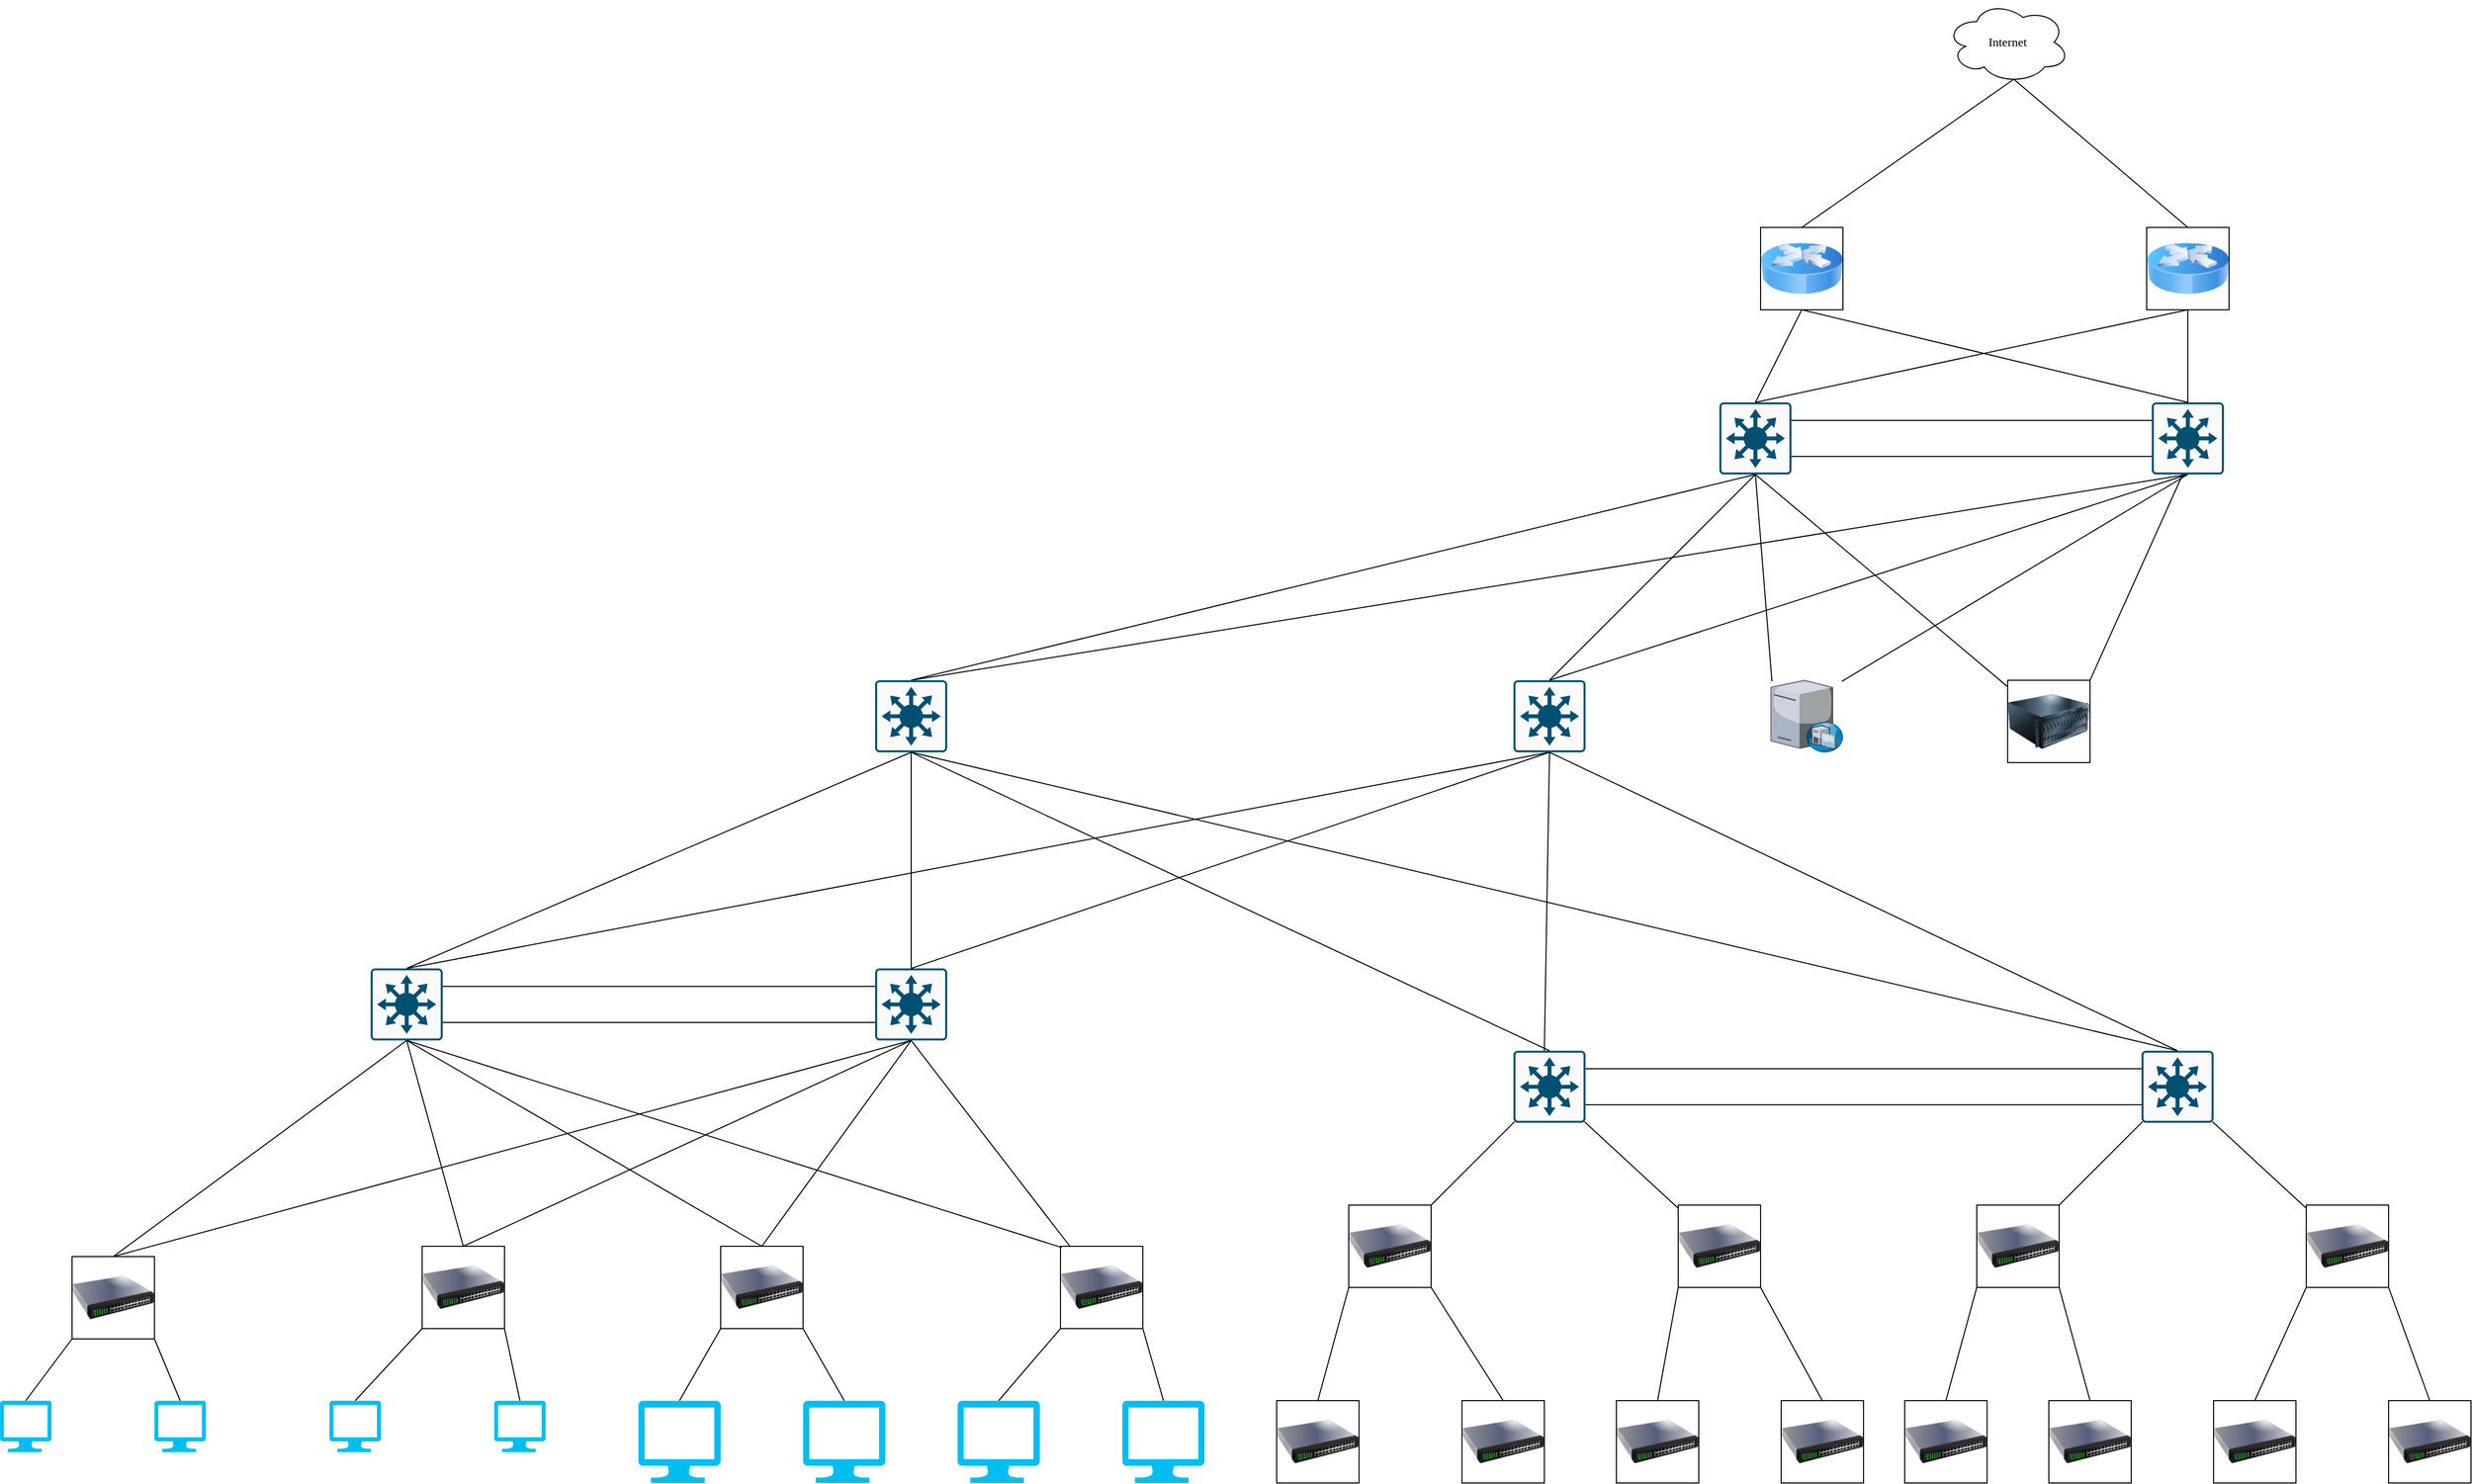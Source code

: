 <mxfile version="13.5.3" type="github">
  <diagram name="Page-1" id="c37626ed-c26b-45fb-9056-f9ebc6bb27b6">
    <mxGraphModel dx="2844" dy="3224" grid="1" gridSize="10" guides="1" tooltips="1" connect="1" arrows="1" fold="1" page="1" pageScale="1" pageWidth="1100" pageHeight="850" background="#ffffff" math="0" shadow="0">
      <root>
        <mxCell id="0" />
        <mxCell id="1" parent="0" />
        <mxCell id="iodz60LWNmSj9Z9L-36Y-143" style="edgeStyle=none;rounded=0;orthogonalLoop=1;jettySize=auto;html=1;entryX=0.5;entryY=0;entryDx=0;entryDy=0;endArrow=none;endFill=0;strokeColor=#000000;exitX=0.55;exitY=0.95;exitDx=0;exitDy=0;exitPerimeter=0;" edge="1" parent="1" source="1c7a67bf8fd3230f-15" target="iodz60LWNmSj9Z9L-36Y-137">
          <mxGeometry relative="1" as="geometry" />
        </mxCell>
        <mxCell id="iodz60LWNmSj9Z9L-36Y-144" style="edgeStyle=none;rounded=0;orthogonalLoop=1;jettySize=auto;html=1;exitX=0.55;exitY=0.95;exitDx=0;exitDy=0;exitPerimeter=0;entryX=0.5;entryY=0;entryDx=0;entryDy=0;endArrow=none;endFill=0;strokeColor=#000000;" edge="1" parent="1" source="1c7a67bf8fd3230f-15" target="iodz60LWNmSj9Z9L-36Y-138">
          <mxGeometry relative="1" as="geometry" />
        </mxCell>
        <mxCell id="1c7a67bf8fd3230f-15" value="Internet" style="ellipse;shape=cloud;whiteSpace=wrap;html=1;rounded=0;shadow=0;comic=0;strokeWidth=1;fontFamily=Verdana;fontSize=12;" parent="1" vertex="1">
          <mxGeometry x="2350" y="-920" width="120" height="80" as="geometry" />
        </mxCell>
        <mxCell id="iodz60LWNmSj9Z9L-36Y-9" style="edgeStyle=none;rounded=0;orthogonalLoop=1;jettySize=auto;html=1;exitX=0.5;exitY=0;exitDx=0;exitDy=0;entryX=0;entryY=1;entryDx=0;entryDy=0;endArrow=none;endFill=0;strokeColor=#000000;" edge="1" parent="1" source="iodz60LWNmSj9Z9L-36Y-1" target="iodz60LWNmSj9Z9L-36Y-5">
          <mxGeometry relative="1" as="geometry" />
        </mxCell>
        <mxCell id="iodz60LWNmSj9Z9L-36Y-1" value="" style="verticalLabelPosition=bottom;html=1;verticalAlign=top;align=center;strokeColor=none;fillColor=#00BEF2;shape=mxgraph.azure.computer;pointerEvents=1;" vertex="1" parent="1">
          <mxGeometry x="460" y="440" width="50" height="50" as="geometry" />
        </mxCell>
        <mxCell id="iodz60LWNmSj9Z9L-36Y-2" value="" style="verticalLabelPosition=bottom;html=1;verticalAlign=top;align=center;strokeColor=none;fillColor=#00BEF2;shape=mxgraph.azure.computer;pointerEvents=1;" vertex="1" parent="1">
          <mxGeometry x="610" y="440" width="50" height="50" as="geometry" />
        </mxCell>
        <mxCell id="iodz60LWNmSj9Z9L-36Y-7" style="rounded=0;orthogonalLoop=1;jettySize=auto;html=1;exitX=0.5;exitY=0;exitDx=0;exitDy=0;entryX=0;entryY=1;entryDx=0;entryDy=0;endArrow=none;endFill=0;" edge="1" parent="1" source="iodz60LWNmSj9Z9L-36Y-3" target="iodz60LWNmSj9Z9L-36Y-6">
          <mxGeometry relative="1" as="geometry" />
        </mxCell>
        <mxCell id="iodz60LWNmSj9Z9L-36Y-3" value="" style="verticalLabelPosition=bottom;html=1;verticalAlign=top;align=center;strokeColor=none;fillColor=#00BEF2;shape=mxgraph.azure.computer;pointerEvents=1;" vertex="1" parent="1">
          <mxGeometry x="780" y="440" width="50" height="50" as="geometry" />
        </mxCell>
        <mxCell id="iodz60LWNmSj9Z9L-36Y-4" value="" style="verticalLabelPosition=bottom;html=1;verticalAlign=top;align=center;strokeColor=none;fillColor=#00BEF2;shape=mxgraph.azure.computer;pointerEvents=1;" vertex="1" parent="1">
          <mxGeometry x="940" y="440" width="50" height="50" as="geometry" />
        </mxCell>
        <mxCell id="iodz60LWNmSj9Z9L-36Y-10" style="edgeStyle=none;rounded=0;orthogonalLoop=1;jettySize=auto;html=1;exitX=1;exitY=1;exitDx=0;exitDy=0;entryX=0.5;entryY=0;entryDx=0;entryDy=0;endArrow=none;endFill=0;strokeColor=#000000;" edge="1" parent="1" source="iodz60LWNmSj9Z9L-36Y-5" target="iodz60LWNmSj9Z9L-36Y-2">
          <mxGeometry relative="1" as="geometry" />
        </mxCell>
        <mxCell id="iodz60LWNmSj9Z9L-36Y-13" style="edgeStyle=none;rounded=0;orthogonalLoop=1;jettySize=auto;html=1;exitX=0.5;exitY=0;exitDx=0;exitDy=0;entryX=0.5;entryY=1;entryDx=0;entryDy=0;entryPerimeter=0;endArrow=none;endFill=0;strokeColor=#000000;exitPerimeter=0;" edge="1" parent="1" source="iodz60LWNmSj9Z9L-36Y-5" target="iodz60LWNmSj9Z9L-36Y-12">
          <mxGeometry relative="1" as="geometry" />
        </mxCell>
        <mxCell id="iodz60LWNmSj9Z9L-36Y-5" value="" style="image;html=1;image=img/lib/clip_art/networking/Switch_128x128.png;imageBorder=#000000;" vertex="1" parent="1">
          <mxGeometry x="530" y="300" width="80" height="80" as="geometry" />
        </mxCell>
        <mxCell id="iodz60LWNmSj9Z9L-36Y-8" style="edgeStyle=none;rounded=0;orthogonalLoop=1;jettySize=auto;html=1;exitX=1;exitY=1;exitDx=0;exitDy=0;entryX=0.5;entryY=0;entryDx=0;entryDy=0;endArrow=none;endFill=0;strokeColor=#000000;" edge="1" parent="1" source="iodz60LWNmSj9Z9L-36Y-6" target="iodz60LWNmSj9Z9L-36Y-4">
          <mxGeometry relative="1" as="geometry" />
        </mxCell>
        <mxCell id="iodz60LWNmSj9Z9L-36Y-6" value="" style="image;html=1;image=img/lib/clip_art/networking/Switch_128x128.png;imageBorder=#000000;" vertex="1" parent="1">
          <mxGeometry x="870" y="290" width="80" height="80" as="geometry" />
        </mxCell>
        <mxCell id="iodz60LWNmSj9Z9L-36Y-14" style="edgeStyle=none;rounded=0;orthogonalLoop=1;jettySize=auto;html=1;exitX=0.5;exitY=1;exitDx=0;exitDy=0;exitPerimeter=0;endArrow=none;endFill=0;strokeColor=#000000;entryX=0.5;entryY=0;entryDx=0;entryDy=0;entryPerimeter=0;" edge="1" parent="1" source="iodz60LWNmSj9Z9L-36Y-12" target="iodz60LWNmSj9Z9L-36Y-6">
          <mxGeometry relative="1" as="geometry" />
        </mxCell>
        <mxCell id="iodz60LWNmSj9Z9L-36Y-29" style="edgeStyle=none;rounded=0;orthogonalLoop=1;jettySize=auto;html=1;exitX=1;exitY=0.25;exitDx=0;exitDy=0;exitPerimeter=0;entryX=0;entryY=0.25;entryDx=0;entryDy=0;entryPerimeter=0;endArrow=none;endFill=0;strokeColor=#000000;" edge="1" parent="1" source="iodz60LWNmSj9Z9L-36Y-12" target="iodz60LWNmSj9Z9L-36Y-28">
          <mxGeometry relative="1" as="geometry" />
        </mxCell>
        <mxCell id="iodz60LWNmSj9Z9L-36Y-30" style="edgeStyle=none;rounded=0;orthogonalLoop=1;jettySize=auto;html=1;exitX=1;exitY=0.75;exitDx=0;exitDy=0;exitPerimeter=0;entryX=0;entryY=0.75;entryDx=0;entryDy=0;entryPerimeter=0;endArrow=none;endFill=0;strokeColor=#000000;" edge="1" parent="1" source="iodz60LWNmSj9Z9L-36Y-12" target="iodz60LWNmSj9Z9L-36Y-28">
          <mxGeometry relative="1" as="geometry" />
        </mxCell>
        <mxCell id="iodz60LWNmSj9Z9L-36Y-60" style="edgeStyle=none;rounded=0;orthogonalLoop=1;jettySize=auto;html=1;exitX=0.5;exitY=0;exitDx=0;exitDy=0;exitPerimeter=0;entryX=0.5;entryY=1;entryDx=0;entryDy=0;entryPerimeter=0;endArrow=none;endFill=0;strokeColor=#000000;" edge="1" parent="1" source="iodz60LWNmSj9Z9L-36Y-12" target="iodz60LWNmSj9Z9L-36Y-58">
          <mxGeometry relative="1" as="geometry" />
        </mxCell>
        <mxCell id="iodz60LWNmSj9Z9L-36Y-157" style="edgeStyle=none;rounded=0;orthogonalLoop=1;jettySize=auto;html=1;exitX=0.5;exitY=1;exitDx=0;exitDy=0;exitPerimeter=0;entryX=0.015;entryY=0.015;entryDx=0;entryDy=0;entryPerimeter=0;endArrow=none;endFill=0;strokeColor=#000000;" edge="1" parent="1" source="iodz60LWNmSj9Z9L-36Y-12" target="iodz60LWNmSj9Z9L-36Y-26">
          <mxGeometry relative="1" as="geometry" />
        </mxCell>
        <mxCell id="iodz60LWNmSj9Z9L-36Y-158" style="edgeStyle=none;rounded=0;orthogonalLoop=1;jettySize=auto;html=1;exitX=0.5;exitY=1;exitDx=0;exitDy=0;exitPerimeter=0;entryX=0.5;entryY=0;entryDx=0;entryDy=0;entryPerimeter=0;endArrow=none;endFill=0;strokeColor=#000000;" edge="1" parent="1" source="iodz60LWNmSj9Z9L-36Y-12" target="iodz60LWNmSj9Z9L-36Y-24">
          <mxGeometry relative="1" as="geometry" />
        </mxCell>
        <mxCell id="iodz60LWNmSj9Z9L-36Y-12" value="" style="points=[[0.015,0.015,0],[0.985,0.015,0],[0.985,0.985,0],[0.015,0.985,0],[0.25,0,0],[0.5,0,0],[0.75,0,0],[1,0.25,0],[1,0.5,0],[1,0.75,0],[0.75,1,0],[0.5,1,0],[0.25,1,0],[0,0.75,0],[0,0.5,0],[0,0.25,0]];verticalLabelPosition=bottom;html=1;verticalAlign=top;aspect=fixed;align=center;pointerEvents=1;shape=mxgraph.cisco19.rect;prIcon=l3_switch;fillColor=#FAFAFA;strokeColor=#005073;" vertex="1" parent="1">
          <mxGeometry x="820" y="20" width="70" height="70" as="geometry" />
        </mxCell>
        <mxCell id="iodz60LWNmSj9Z9L-36Y-16" style="edgeStyle=none;rounded=0;orthogonalLoop=1;jettySize=auto;html=1;exitX=0.5;exitY=0;exitDx=0;exitDy=0;entryX=0;entryY=1;entryDx=0;entryDy=0;endArrow=none;endFill=0;strokeColor=#000000;" edge="1" source="iodz60LWNmSj9Z9L-36Y-17" target="iodz60LWNmSj9Z9L-36Y-24" parent="1">
          <mxGeometry relative="1" as="geometry" />
        </mxCell>
        <mxCell id="iodz60LWNmSj9Z9L-36Y-17" value="" style="verticalLabelPosition=bottom;html=1;verticalAlign=top;align=center;strokeColor=none;fillColor=#00BEF2;shape=mxgraph.azure.computer;pointerEvents=1;" vertex="1" parent="1">
          <mxGeometry x="1080" y="440" width="80" height="80" as="geometry" />
        </mxCell>
        <mxCell id="iodz60LWNmSj9Z9L-36Y-18" value="" style="verticalLabelPosition=bottom;html=1;verticalAlign=top;align=center;strokeColor=none;fillColor=#00BEF2;shape=mxgraph.azure.computer;pointerEvents=1;" vertex="1" parent="1">
          <mxGeometry x="1240" y="440" width="80" height="80" as="geometry" />
        </mxCell>
        <mxCell id="iodz60LWNmSj9Z9L-36Y-19" style="rounded=0;orthogonalLoop=1;jettySize=auto;html=1;exitX=0.5;exitY=0;exitDx=0;exitDy=0;entryX=0;entryY=1;entryDx=0;entryDy=0;endArrow=none;endFill=0;" edge="1" source="iodz60LWNmSj9Z9L-36Y-20" target="iodz60LWNmSj9Z9L-36Y-26" parent="1">
          <mxGeometry relative="1" as="geometry" />
        </mxCell>
        <mxCell id="iodz60LWNmSj9Z9L-36Y-20" value="" style="verticalLabelPosition=bottom;html=1;verticalAlign=top;align=center;strokeColor=none;fillColor=#00BEF2;shape=mxgraph.azure.computer;pointerEvents=1;" vertex="1" parent="1">
          <mxGeometry x="1390" y="440" width="80" height="80" as="geometry" />
        </mxCell>
        <mxCell id="iodz60LWNmSj9Z9L-36Y-21" value="" style="verticalLabelPosition=bottom;html=1;verticalAlign=top;align=center;strokeColor=none;fillColor=#00BEF2;shape=mxgraph.azure.computer;pointerEvents=1;" vertex="1" parent="1">
          <mxGeometry x="1550" y="440" width="80" height="80" as="geometry" />
        </mxCell>
        <mxCell id="iodz60LWNmSj9Z9L-36Y-22" style="edgeStyle=none;rounded=0;orthogonalLoop=1;jettySize=auto;html=1;exitX=1;exitY=1;exitDx=0;exitDy=0;entryX=0.5;entryY=0;entryDx=0;entryDy=0;endArrow=none;endFill=0;strokeColor=#000000;" edge="1" source="iodz60LWNmSj9Z9L-36Y-24" target="iodz60LWNmSj9Z9L-36Y-18" parent="1">
          <mxGeometry relative="1" as="geometry" />
        </mxCell>
        <mxCell id="iodz60LWNmSj9Z9L-36Y-23" style="edgeStyle=none;rounded=0;orthogonalLoop=1;jettySize=auto;html=1;exitX=0.5;exitY=0;exitDx=0;exitDy=0;entryX=0.5;entryY=1;entryDx=0;entryDy=0;entryPerimeter=0;endArrow=none;endFill=0;strokeColor=#000000;exitPerimeter=0;" edge="1" source="iodz60LWNmSj9Z9L-36Y-5" target="iodz60LWNmSj9Z9L-36Y-28" parent="1">
          <mxGeometry relative="1" as="geometry" />
        </mxCell>
        <mxCell id="iodz60LWNmSj9Z9L-36Y-24" value="" style="image;html=1;image=img/lib/clip_art/networking/Switch_128x128.png;imageBorder=#000000;" vertex="1" parent="1">
          <mxGeometry x="1160" y="290" width="80" height="80" as="geometry" />
        </mxCell>
        <mxCell id="iodz60LWNmSj9Z9L-36Y-25" style="edgeStyle=none;rounded=0;orthogonalLoop=1;jettySize=auto;html=1;exitX=1;exitY=1;exitDx=0;exitDy=0;entryX=0.5;entryY=0;entryDx=0;entryDy=0;endArrow=none;endFill=0;strokeColor=#000000;" edge="1" source="iodz60LWNmSj9Z9L-36Y-26" target="iodz60LWNmSj9Z9L-36Y-21" parent="1">
          <mxGeometry relative="1" as="geometry" />
        </mxCell>
        <mxCell id="iodz60LWNmSj9Z9L-36Y-26" value="" style="image;html=1;image=img/lib/clip_art/networking/Switch_128x128.png;imageBorder=#000000;" vertex="1" parent="1">
          <mxGeometry x="1490" y="290" width="80" height="80" as="geometry" />
        </mxCell>
        <mxCell id="iodz60LWNmSj9Z9L-36Y-27" style="edgeStyle=none;rounded=0;orthogonalLoop=1;jettySize=auto;html=1;exitX=0.5;exitY=1;exitDx=0;exitDy=0;exitPerimeter=0;endArrow=none;endFill=0;strokeColor=#000000;" edge="1" source="iodz60LWNmSj9Z9L-36Y-28" target="iodz60LWNmSj9Z9L-36Y-26" parent="1">
          <mxGeometry relative="1" as="geometry" />
        </mxCell>
        <mxCell id="iodz60LWNmSj9Z9L-36Y-159" style="edgeStyle=none;rounded=0;orthogonalLoop=1;jettySize=auto;html=1;exitX=0.5;exitY=1;exitDx=0;exitDy=0;exitPerimeter=0;entryX=0.5;entryY=0;entryDx=0;entryDy=0;entryPerimeter=0;endArrow=none;endFill=0;strokeColor=#000000;" edge="1" parent="1" source="iodz60LWNmSj9Z9L-36Y-28" target="iodz60LWNmSj9Z9L-36Y-6">
          <mxGeometry relative="1" as="geometry" />
        </mxCell>
        <mxCell id="iodz60LWNmSj9Z9L-36Y-160" style="edgeStyle=none;rounded=0;orthogonalLoop=1;jettySize=auto;html=1;exitX=0.5;exitY=1;exitDx=0;exitDy=0;exitPerimeter=0;entryX=0.5;entryY=0;entryDx=0;entryDy=0;entryPerimeter=0;endArrow=none;endFill=0;strokeColor=#000000;" edge="1" parent="1" source="iodz60LWNmSj9Z9L-36Y-28" target="iodz60LWNmSj9Z9L-36Y-24">
          <mxGeometry relative="1" as="geometry" />
        </mxCell>
        <mxCell id="iodz60LWNmSj9Z9L-36Y-28" value="" style="points=[[0.015,0.015,0],[0.985,0.015,0],[0.985,0.985,0],[0.015,0.985,0],[0.25,0,0],[0.5,0,0],[0.75,0,0],[1,0.25,0],[1,0.5,0],[1,0.75,0],[0.75,1,0],[0.5,1,0],[0.25,1,0],[0,0.75,0],[0,0.5,0],[0,0.25,0]];verticalLabelPosition=bottom;html=1;verticalAlign=top;aspect=fixed;align=center;pointerEvents=1;shape=mxgraph.cisco19.rect;prIcon=l3_switch;fillColor=#FAFAFA;strokeColor=#005073;" vertex="1" parent="1">
          <mxGeometry x="1310" y="20" width="70" height="70" as="geometry" />
        </mxCell>
        <mxCell id="iodz60LWNmSj9Z9L-36Y-31" style="edgeStyle=none;rounded=0;orthogonalLoop=1;jettySize=auto;html=1;exitX=0.5;exitY=0;exitDx=0;exitDy=0;entryX=0;entryY=1;entryDx=0;entryDy=0;endArrow=none;endFill=0;strokeColor=#000000;" edge="1" source="iodz60LWNmSj9Z9L-36Y-32" target="iodz60LWNmSj9Z9L-36Y-39" parent="1">
          <mxGeometry relative="1" as="geometry" />
        </mxCell>
        <mxCell id="iodz60LWNmSj9Z9L-36Y-32" value="" style="image;html=1;image=img/lib/clip_art/networking/Switch_128x128.png;imageBorder=#000000;" vertex="1" parent="1">
          <mxGeometry x="1700" y="440" width="80" height="80" as="geometry" />
        </mxCell>
        <mxCell id="iodz60LWNmSj9Z9L-36Y-33" value="" style="image;html=1;image=img/lib/clip_art/networking/Switch_128x128.png;imageBorder=#000000;" vertex="1" parent="1">
          <mxGeometry x="1880" y="440" width="80" height="80" as="geometry" />
        </mxCell>
        <mxCell id="iodz60LWNmSj9Z9L-36Y-34" style="rounded=0;orthogonalLoop=1;jettySize=auto;html=1;exitX=0.5;exitY=0;exitDx=0;exitDy=0;entryX=0;entryY=1;entryDx=0;entryDy=0;endArrow=none;endFill=0;" edge="1" source="iodz60LWNmSj9Z9L-36Y-35" target="iodz60LWNmSj9Z9L-36Y-41" parent="1">
          <mxGeometry relative="1" as="geometry" />
        </mxCell>
        <mxCell id="iodz60LWNmSj9Z9L-36Y-35" value="" style="image;html=1;image=img/lib/clip_art/networking/Switch_128x128.png;imageBorder=#000000;" vertex="1" parent="1">
          <mxGeometry x="2030" y="440" width="80" height="80" as="geometry" />
        </mxCell>
        <mxCell id="iodz60LWNmSj9Z9L-36Y-36" value="" style="image;html=1;image=img/lib/clip_art/networking/Switch_128x128.png;imageBorder=#000000;" vertex="1" parent="1">
          <mxGeometry x="2190" y="440" width="80" height="80" as="geometry" />
        </mxCell>
        <mxCell id="iodz60LWNmSj9Z9L-36Y-37" style="edgeStyle=none;rounded=0;orthogonalLoop=1;jettySize=auto;html=1;exitX=1;exitY=1;exitDx=0;exitDy=0;entryX=0.5;entryY=0;entryDx=0;entryDy=0;endArrow=none;endFill=0;strokeColor=#000000;" edge="1" source="iodz60LWNmSj9Z9L-36Y-39" target="iodz60LWNmSj9Z9L-36Y-33" parent="1">
          <mxGeometry relative="1" as="geometry" />
        </mxCell>
        <mxCell id="iodz60LWNmSj9Z9L-36Y-38" style="edgeStyle=none;rounded=0;orthogonalLoop=1;jettySize=auto;html=1;exitX=1;exitY=0;exitDx=0;exitDy=0;entryX=0.015;entryY=0.985;entryDx=0;entryDy=0;entryPerimeter=0;endArrow=none;endFill=0;strokeColor=#000000;" edge="1" source="iodz60LWNmSj9Z9L-36Y-39" target="iodz60LWNmSj9Z9L-36Y-45" parent="1">
          <mxGeometry relative="1" as="geometry" />
        </mxCell>
        <mxCell id="iodz60LWNmSj9Z9L-36Y-39" value="" style="image;html=1;image=img/lib/clip_art/networking/Switch_128x128.png;imageBorder=#000000;" vertex="1" parent="1">
          <mxGeometry x="1770" y="250" width="80" height="80" as="geometry" />
        </mxCell>
        <mxCell id="iodz60LWNmSj9Z9L-36Y-40" style="edgeStyle=none;rounded=0;orthogonalLoop=1;jettySize=auto;html=1;exitX=1;exitY=1;exitDx=0;exitDy=0;entryX=0.5;entryY=0;entryDx=0;entryDy=0;endArrow=none;endFill=0;strokeColor=#000000;" edge="1" source="iodz60LWNmSj9Z9L-36Y-41" target="iodz60LWNmSj9Z9L-36Y-36" parent="1">
          <mxGeometry relative="1" as="geometry" />
        </mxCell>
        <mxCell id="iodz60LWNmSj9Z9L-36Y-41" value="" style="image;html=1;image=img/lib/clip_art/networking/Switch_128x128.png;imageBorder=#000000;" vertex="1" parent="1">
          <mxGeometry x="2090" y="250" width="80" height="80" as="geometry" />
        </mxCell>
        <mxCell id="iodz60LWNmSj9Z9L-36Y-42" style="edgeStyle=none;rounded=0;orthogonalLoop=1;jettySize=auto;html=1;exitX=0.985;exitY=0.985;exitDx=0;exitDy=0;exitPerimeter=0;endArrow=none;endFill=0;strokeColor=#000000;" edge="1" source="iodz60LWNmSj9Z9L-36Y-45" target="iodz60LWNmSj9Z9L-36Y-41" parent="1">
          <mxGeometry relative="1" as="geometry" />
        </mxCell>
        <mxCell id="iodz60LWNmSj9Z9L-36Y-43" style="edgeStyle=none;rounded=0;orthogonalLoop=1;jettySize=auto;html=1;exitX=1;exitY=0.25;exitDx=0;exitDy=0;exitPerimeter=0;entryX=0;entryY=0.25;entryDx=0;entryDy=0;entryPerimeter=0;endArrow=none;endFill=0;strokeColor=#000000;" edge="1" source="iodz60LWNmSj9Z9L-36Y-45" target="iodz60LWNmSj9Z9L-36Y-57" parent="1">
          <mxGeometry relative="1" as="geometry" />
        </mxCell>
        <mxCell id="iodz60LWNmSj9Z9L-36Y-44" style="edgeStyle=none;rounded=0;orthogonalLoop=1;jettySize=auto;html=1;exitX=1;exitY=0.75;exitDx=0;exitDy=0;exitPerimeter=0;entryX=0;entryY=0.75;entryDx=0;entryDy=0;entryPerimeter=0;endArrow=none;endFill=0;strokeColor=#000000;" edge="1" source="iodz60LWNmSj9Z9L-36Y-45" target="iodz60LWNmSj9Z9L-36Y-57" parent="1">
          <mxGeometry relative="1" as="geometry" />
        </mxCell>
        <mxCell id="iodz60LWNmSj9Z9L-36Y-45" value="" style="points=[[0.015,0.015,0],[0.985,0.015,0],[0.985,0.985,0],[0.015,0.985,0],[0.25,0,0],[0.5,0,0],[0.75,0,0],[1,0.25,0],[1,0.5,0],[1,0.75,0],[0.75,1,0],[0.5,1,0],[0.25,1,0],[0,0.75,0],[0,0.5,0],[0,0.25,0]];verticalLabelPosition=bottom;html=1;verticalAlign=top;aspect=fixed;align=center;pointerEvents=1;shape=mxgraph.cisco19.rect;prIcon=l3_switch;fillColor=#FAFAFA;strokeColor=#005073;" vertex="1" parent="1">
          <mxGeometry x="1930" y="100" width="70" height="70" as="geometry" />
        </mxCell>
        <mxCell id="iodz60LWNmSj9Z9L-36Y-46" style="edgeStyle=none;rounded=0;orthogonalLoop=1;jettySize=auto;html=1;exitX=0.5;exitY=0;exitDx=0;exitDy=0;entryX=0;entryY=1;entryDx=0;entryDy=0;endArrow=none;endFill=0;strokeColor=#000000;" edge="1" source="iodz60LWNmSj9Z9L-36Y-47" target="iodz60LWNmSj9Z9L-36Y-53" parent="1">
          <mxGeometry relative="1" as="geometry" />
        </mxCell>
        <mxCell id="iodz60LWNmSj9Z9L-36Y-47" value="" style="image;html=1;image=img/lib/clip_art/networking/Switch_128x128.png;imageBorder=#000000;" vertex="1" parent="1">
          <mxGeometry x="2310" y="440" width="80" height="80" as="geometry" />
        </mxCell>
        <mxCell id="iodz60LWNmSj9Z9L-36Y-48" value="" style="image;html=1;image=img/lib/clip_art/networking/Switch_128x128.png;imageBorder=#000000;" vertex="1" parent="1">
          <mxGeometry x="2450" y="440" width="80" height="80" as="geometry" />
        </mxCell>
        <mxCell id="iodz60LWNmSj9Z9L-36Y-49" style="rounded=0;orthogonalLoop=1;jettySize=auto;html=1;exitX=0.5;exitY=0;exitDx=0;exitDy=0;entryX=0;entryY=1;entryDx=0;entryDy=0;endArrow=none;endFill=0;" edge="1" source="iodz60LWNmSj9Z9L-36Y-50" target="iodz60LWNmSj9Z9L-36Y-55" parent="1">
          <mxGeometry relative="1" as="geometry" />
        </mxCell>
        <mxCell id="iodz60LWNmSj9Z9L-36Y-50" value="" style="image;html=1;image=img/lib/clip_art/networking/Switch_128x128.png;imageBorder=#000000;" vertex="1" parent="1">
          <mxGeometry x="2610" y="440" width="80" height="80" as="geometry" />
        </mxCell>
        <mxCell id="iodz60LWNmSj9Z9L-36Y-51" style="edgeStyle=none;rounded=0;orthogonalLoop=1;jettySize=auto;html=1;exitX=1;exitY=1;exitDx=0;exitDy=0;entryX=0.5;entryY=0;entryDx=0;entryDy=0;endArrow=none;endFill=0;strokeColor=#000000;" edge="1" source="iodz60LWNmSj9Z9L-36Y-53" target="iodz60LWNmSj9Z9L-36Y-48" parent="1">
          <mxGeometry relative="1" as="geometry" />
        </mxCell>
        <mxCell id="iodz60LWNmSj9Z9L-36Y-52" style="edgeStyle=none;rounded=0;orthogonalLoop=1;jettySize=auto;html=1;exitX=1;exitY=0;exitDx=0;exitDy=0;entryX=0.015;entryY=0.985;entryDx=0;entryDy=0;entryPerimeter=0;endArrow=none;endFill=0;strokeColor=#000000;" edge="1" source="iodz60LWNmSj9Z9L-36Y-53" target="iodz60LWNmSj9Z9L-36Y-57" parent="1">
          <mxGeometry relative="1" as="geometry" />
        </mxCell>
        <mxCell id="iodz60LWNmSj9Z9L-36Y-53" value="" style="image;html=1;image=img/lib/clip_art/networking/Switch_128x128.png;imageBorder=#000000;" vertex="1" parent="1">
          <mxGeometry x="2380" y="250" width="80" height="80" as="geometry" />
        </mxCell>
        <mxCell id="iodz60LWNmSj9Z9L-36Y-54" style="edgeStyle=none;rounded=0;orthogonalLoop=1;jettySize=auto;html=1;exitX=1;exitY=1;exitDx=0;exitDy=0;entryX=0.5;entryY=0;entryDx=0;entryDy=0;endArrow=none;endFill=0;strokeColor=#000000;" edge="1" source="iodz60LWNmSj9Z9L-36Y-55" parent="1">
          <mxGeometry relative="1" as="geometry">
            <mxPoint x="2820" y="440" as="targetPoint" />
          </mxGeometry>
        </mxCell>
        <mxCell id="iodz60LWNmSj9Z9L-36Y-55" value="" style="image;html=1;image=img/lib/clip_art/networking/Switch_128x128.png;imageBorder=#000000;" vertex="1" parent="1">
          <mxGeometry x="2700" y="250" width="80" height="80" as="geometry" />
        </mxCell>
        <mxCell id="iodz60LWNmSj9Z9L-36Y-56" style="edgeStyle=none;rounded=0;orthogonalLoop=1;jettySize=auto;html=1;exitX=0.985;exitY=0.985;exitDx=0;exitDy=0;exitPerimeter=0;endArrow=none;endFill=0;strokeColor=#000000;" edge="1" source="iodz60LWNmSj9Z9L-36Y-57" target="iodz60LWNmSj9Z9L-36Y-55" parent="1">
          <mxGeometry relative="1" as="geometry" />
        </mxCell>
        <mxCell id="iodz60LWNmSj9Z9L-36Y-57" value="" style="points=[[0.015,0.015,0],[0.985,0.015,0],[0.985,0.985,0],[0.015,0.985,0],[0.25,0,0],[0.5,0,0],[0.75,0,0],[1,0.25,0],[1,0.5,0],[1,0.75,0],[0.75,1,0],[0.5,1,0],[0.25,1,0],[0,0.75,0],[0,0.5,0],[0,0.25,0]];verticalLabelPosition=bottom;html=1;verticalAlign=top;aspect=fixed;align=center;pointerEvents=1;shape=mxgraph.cisco19.rect;prIcon=l3_switch;fillColor=#FAFAFA;strokeColor=#005073;" vertex="1" parent="1">
          <mxGeometry x="2540" y="100" width="70" height="70" as="geometry" />
        </mxCell>
        <mxCell id="iodz60LWNmSj9Z9L-36Y-62" style="edgeStyle=none;rounded=0;orthogonalLoop=1;jettySize=auto;html=1;exitX=0.5;exitY=1;exitDx=0;exitDy=0;exitPerimeter=0;entryX=0.5;entryY=0;entryDx=0;entryDy=0;entryPerimeter=0;endArrow=none;endFill=0;strokeColor=#000000;" edge="1" parent="1" source="iodz60LWNmSj9Z9L-36Y-58" target="iodz60LWNmSj9Z9L-36Y-28">
          <mxGeometry relative="1" as="geometry" />
        </mxCell>
        <mxCell id="iodz60LWNmSj9Z9L-36Y-63" style="edgeStyle=none;rounded=0;orthogonalLoop=1;jettySize=auto;html=1;exitX=0.5;exitY=1;exitDx=0;exitDy=0;exitPerimeter=0;entryX=0.5;entryY=0;entryDx=0;entryDy=0;entryPerimeter=0;endArrow=none;endFill=0;strokeColor=#000000;" edge="1" parent="1" source="iodz60LWNmSj9Z9L-36Y-58" target="iodz60LWNmSj9Z9L-36Y-45">
          <mxGeometry relative="1" as="geometry" />
        </mxCell>
        <mxCell id="iodz60LWNmSj9Z9L-36Y-64" style="edgeStyle=none;rounded=0;orthogonalLoop=1;jettySize=auto;html=1;exitX=0.5;exitY=1;exitDx=0;exitDy=0;exitPerimeter=0;entryX=0.5;entryY=0;entryDx=0;entryDy=0;entryPerimeter=0;endArrow=none;endFill=0;strokeColor=#000000;" edge="1" parent="1" source="iodz60LWNmSj9Z9L-36Y-58" target="iodz60LWNmSj9Z9L-36Y-57">
          <mxGeometry relative="1" as="geometry" />
        </mxCell>
        <mxCell id="iodz60LWNmSj9Z9L-36Y-73" style="edgeStyle=none;rounded=0;orthogonalLoop=1;jettySize=auto;html=1;exitX=0.5;exitY=0;exitDx=0;exitDy=0;exitPerimeter=0;entryX=0.5;entryY=1;entryDx=0;entryDy=0;entryPerimeter=0;endArrow=none;endFill=0;strokeColor=#000000;" edge="1" parent="1" source="iodz60LWNmSj9Z9L-36Y-58" target="iodz60LWNmSj9Z9L-36Y-71">
          <mxGeometry relative="1" as="geometry" />
        </mxCell>
        <mxCell id="iodz60LWNmSj9Z9L-36Y-74" style="edgeStyle=none;rounded=0;orthogonalLoop=1;jettySize=auto;html=1;exitX=0.5;exitY=0;exitDx=0;exitDy=0;exitPerimeter=0;entryX=0.5;entryY=1;entryDx=0;entryDy=0;entryPerimeter=0;endArrow=none;endFill=0;strokeColor=#000000;" edge="1" parent="1" source="iodz60LWNmSj9Z9L-36Y-58" target="iodz60LWNmSj9Z9L-36Y-72">
          <mxGeometry relative="1" as="geometry" />
        </mxCell>
        <mxCell id="iodz60LWNmSj9Z9L-36Y-58" value="" style="points=[[0.015,0.015,0],[0.985,0.015,0],[0.985,0.985,0],[0.015,0.985,0],[0.25,0,0],[0.5,0,0],[0.75,0,0],[1,0.25,0],[1,0.5,0],[1,0.75,0],[0.75,1,0],[0.5,1,0],[0.25,1,0],[0,0.75,0],[0,0.5,0],[0,0.25,0]];verticalLabelPosition=bottom;html=1;verticalAlign=top;aspect=fixed;align=center;pointerEvents=1;shape=mxgraph.cisco19.rect;prIcon=l3_switch;fillColor=#FAFAFA;strokeColor=#005073;" vertex="1" parent="1">
          <mxGeometry x="1310" y="-260" width="70" height="70" as="geometry" />
        </mxCell>
        <mxCell id="iodz60LWNmSj9Z9L-36Y-61" style="edgeStyle=none;rounded=0;orthogonalLoop=1;jettySize=auto;html=1;exitX=0.5;exitY=1;exitDx=0;exitDy=0;exitPerimeter=0;endArrow=none;endFill=0;strokeColor=#000000;entryX=0.5;entryY=0;entryDx=0;entryDy=0;entryPerimeter=0;" edge="1" parent="1" source="iodz60LWNmSj9Z9L-36Y-59" target="iodz60LWNmSj9Z9L-36Y-12">
          <mxGeometry relative="1" as="geometry">
            <mxPoint x="730" y="90" as="targetPoint" />
          </mxGeometry>
        </mxCell>
        <mxCell id="iodz60LWNmSj9Z9L-36Y-65" style="edgeStyle=none;rounded=0;orthogonalLoop=1;jettySize=auto;html=1;exitX=0.5;exitY=1;exitDx=0;exitDy=0;exitPerimeter=0;entryX=0.5;entryY=0;entryDx=0;entryDy=0;entryPerimeter=0;endArrow=none;endFill=0;strokeColor=#000000;" edge="1" parent="1" source="iodz60LWNmSj9Z9L-36Y-59" target="iodz60LWNmSj9Z9L-36Y-57">
          <mxGeometry relative="1" as="geometry" />
        </mxCell>
        <mxCell id="iodz60LWNmSj9Z9L-36Y-66" style="edgeStyle=none;rounded=0;orthogonalLoop=1;jettySize=auto;html=1;exitX=0.5;exitY=1;exitDx=0;exitDy=0;exitPerimeter=0;endArrow=none;endFill=0;strokeColor=#000000;" edge="1" parent="1" source="iodz60LWNmSj9Z9L-36Y-59">
          <mxGeometry relative="1" as="geometry">
            <mxPoint x="1960" y="100" as="targetPoint" />
          </mxGeometry>
        </mxCell>
        <mxCell id="iodz60LWNmSj9Z9L-36Y-67" style="edgeStyle=none;rounded=0;orthogonalLoop=1;jettySize=auto;html=1;exitX=0.5;exitY=1;exitDx=0;exitDy=0;exitPerimeter=0;entryX=0.5;entryY=0;entryDx=0;entryDy=0;entryPerimeter=0;endArrow=none;endFill=0;strokeColor=#000000;" edge="1" parent="1" source="iodz60LWNmSj9Z9L-36Y-59" target="iodz60LWNmSj9Z9L-36Y-28">
          <mxGeometry relative="1" as="geometry" />
        </mxCell>
        <mxCell id="iodz60LWNmSj9Z9L-36Y-75" style="edgeStyle=none;rounded=0;orthogonalLoop=1;jettySize=auto;html=1;exitX=0.5;exitY=0;exitDx=0;exitDy=0;exitPerimeter=0;entryX=0.5;entryY=1;entryDx=0;entryDy=0;entryPerimeter=0;endArrow=none;endFill=0;strokeColor=#000000;" edge="1" parent="1" source="iodz60LWNmSj9Z9L-36Y-59" target="iodz60LWNmSj9Z9L-36Y-71">
          <mxGeometry relative="1" as="geometry" />
        </mxCell>
        <mxCell id="iodz60LWNmSj9Z9L-36Y-76" style="edgeStyle=none;rounded=0;orthogonalLoop=1;jettySize=auto;html=1;exitX=0.5;exitY=0;exitDx=0;exitDy=0;exitPerimeter=0;entryX=0.5;entryY=1;entryDx=0;entryDy=0;entryPerimeter=0;endArrow=none;endFill=0;strokeColor=#000000;" edge="1" parent="1" source="iodz60LWNmSj9Z9L-36Y-59" target="iodz60LWNmSj9Z9L-36Y-72">
          <mxGeometry relative="1" as="geometry" />
        </mxCell>
        <mxCell id="iodz60LWNmSj9Z9L-36Y-59" value="" style="points=[[0.015,0.015,0],[0.985,0.015,0],[0.985,0.985,0],[0.015,0.985,0],[0.25,0,0],[0.5,0,0],[0.75,0,0],[1,0.25,0],[1,0.5,0],[1,0.75,0],[0.75,1,0],[0.5,1,0],[0.25,1,0],[0,0.75,0],[0,0.5,0],[0,0.25,0]];verticalLabelPosition=bottom;html=1;verticalAlign=top;aspect=fixed;align=center;pointerEvents=1;shape=mxgraph.cisco19.rect;prIcon=l3_switch;fillColor=#FAFAFA;strokeColor=#005073;" vertex="1" parent="1">
          <mxGeometry x="1930" y="-260" width="70" height="70" as="geometry" />
        </mxCell>
        <mxCell id="iodz60LWNmSj9Z9L-36Y-68" value="" style="image;html=1;image=img/lib/clip_art/networking/Switch_128x128.png;imageBorder=#000000;" vertex="1" parent="1">
          <mxGeometry x="2780" y="440" width="80" height="80" as="geometry" />
        </mxCell>
        <mxCell id="iodz60LWNmSj9Z9L-36Y-69" style="edgeStyle=none;rounded=0;orthogonalLoop=1;jettySize=auto;html=1;exitX=1;exitY=0.25;exitDx=0;exitDy=0;exitPerimeter=0;entryX=0;entryY=0.25;entryDx=0;entryDy=0;entryPerimeter=0;endArrow=none;endFill=0;strokeColor=#000000;" edge="1" parent="1" source="iodz60LWNmSj9Z9L-36Y-71" target="iodz60LWNmSj9Z9L-36Y-72">
          <mxGeometry relative="1" as="geometry" />
        </mxCell>
        <mxCell id="iodz60LWNmSj9Z9L-36Y-70" style="edgeStyle=none;rounded=0;orthogonalLoop=1;jettySize=auto;html=1;exitX=1;exitY=0.75;exitDx=0;exitDy=0;exitPerimeter=0;entryX=0;entryY=0.75;entryDx=0;entryDy=0;entryPerimeter=0;endArrow=none;endFill=0;strokeColor=#000000;" edge="1" parent="1" source="iodz60LWNmSj9Z9L-36Y-71" target="iodz60LWNmSj9Z9L-36Y-72">
          <mxGeometry relative="1" as="geometry" />
        </mxCell>
        <mxCell id="iodz60LWNmSj9Z9L-36Y-71" value="" style="points=[[0.015,0.015,0],[0.985,0.015,0],[0.985,0.985,0],[0.015,0.985,0],[0.25,0,0],[0.5,0,0],[0.75,0,0],[1,0.25,0],[1,0.5,0],[1,0.75,0],[0.75,1,0],[0.5,1,0],[0.25,1,0],[0,0.75,0],[0,0.5,0],[0,0.25,0]];verticalLabelPosition=bottom;html=1;verticalAlign=top;aspect=fixed;align=center;pointerEvents=1;shape=mxgraph.cisco19.rect;prIcon=l3_switch;fillColor=#FAFAFA;strokeColor=#005073;rotation=0;" vertex="1" parent="1">
          <mxGeometry x="2130" y="-530" width="70" height="70" as="geometry" />
        </mxCell>
        <mxCell id="iodz60LWNmSj9Z9L-36Y-72" value="" style="points=[[0.015,0.015,0],[0.985,0.015,0],[0.985,0.985,0],[0.015,0.985,0],[0.25,0,0],[0.5,0,0],[0.75,0,0],[1,0.25,0],[1,0.5,0],[1,0.75,0],[0.75,1,0],[0.5,1,0],[0.25,1,0],[0,0.75,0],[0,0.5,0],[0,0.25,0]];verticalLabelPosition=bottom;html=1;verticalAlign=top;aspect=fixed;align=center;pointerEvents=1;shape=mxgraph.cisco19.rect;prIcon=l3_switch;fillColor=#FAFAFA;strokeColor=#005073;rotation=0;" vertex="1" parent="1">
          <mxGeometry x="2550" y="-530" width="70" height="70" as="geometry" />
        </mxCell>
        <mxCell id="iodz60LWNmSj9Z9L-36Y-78" style="edgeStyle=none;rounded=0;orthogonalLoop=1;jettySize=auto;html=1;exitX=0.015;exitY=0.015;exitDx=0;exitDy=0;exitPerimeter=0;entryX=0.5;entryY=1;entryDx=0;entryDy=0;entryPerimeter=0;endArrow=none;endFill=0;strokeColor=#000000;" edge="1" parent="1" source="iodz60LWNmSj9Z9L-36Y-77" target="iodz60LWNmSj9Z9L-36Y-71">
          <mxGeometry relative="1" as="geometry" />
        </mxCell>
        <mxCell id="iodz60LWNmSj9Z9L-36Y-79" style="edgeStyle=none;rounded=0;orthogonalLoop=1;jettySize=auto;html=1;exitX=0.985;exitY=0.015;exitDx=0;exitDy=0;exitPerimeter=0;entryX=0.5;entryY=1;entryDx=0;entryDy=0;entryPerimeter=0;endArrow=none;endFill=0;strokeColor=#000000;" edge="1" parent="1" source="iodz60LWNmSj9Z9L-36Y-77" target="iodz60LWNmSj9Z9L-36Y-72">
          <mxGeometry relative="1" as="geometry" />
        </mxCell>
        <mxCell id="iodz60LWNmSj9Z9L-36Y-77" value="" style="verticalLabelPosition=bottom;aspect=fixed;html=1;verticalAlign=top;strokeColor=none;align=center;outlineConnect=0;shape=mxgraph.citrix.dhcp_server;labelBackgroundColor=white;" vertex="1" parent="1">
          <mxGeometry x="2180" y="-260" width="70" height="70" as="geometry" />
        </mxCell>
        <mxCell id="iodz60LWNmSj9Z9L-36Y-139" style="edgeStyle=none;rounded=0;orthogonalLoop=1;jettySize=auto;html=1;exitX=0.5;exitY=1;exitDx=0;exitDy=0;entryX=0.5;entryY=0;entryDx=0;entryDy=0;entryPerimeter=0;endArrow=none;endFill=0;strokeColor=#000000;" edge="1" parent="1" source="iodz60LWNmSj9Z9L-36Y-137" target="iodz60LWNmSj9Z9L-36Y-71">
          <mxGeometry relative="1" as="geometry" />
        </mxCell>
        <mxCell id="iodz60LWNmSj9Z9L-36Y-142" style="edgeStyle=none;rounded=0;orthogonalLoop=1;jettySize=auto;html=1;exitX=0.5;exitY=1;exitDx=0;exitDy=0;entryX=0.5;entryY=0;entryDx=0;entryDy=0;entryPerimeter=0;endArrow=none;endFill=0;strokeColor=#000000;" edge="1" parent="1" source="iodz60LWNmSj9Z9L-36Y-137" target="iodz60LWNmSj9Z9L-36Y-72">
          <mxGeometry relative="1" as="geometry" />
        </mxCell>
        <mxCell id="iodz60LWNmSj9Z9L-36Y-137" value="" style="image;html=1;image=img/lib/clip_art/networking/Router_Icon_128x128.png;imageBorder=#000000;" vertex="1" parent="1">
          <mxGeometry x="2170" y="-700" width="80" height="80" as="geometry" />
        </mxCell>
        <mxCell id="iodz60LWNmSj9Z9L-36Y-140" style="edgeStyle=none;rounded=0;orthogonalLoop=1;jettySize=auto;html=1;exitX=0.5;exitY=1;exitDx=0;exitDy=0;entryX=0.5;entryY=0;entryDx=0;entryDy=0;entryPerimeter=0;endArrow=none;endFill=0;strokeColor=#000000;" edge="1" parent="1" source="iodz60LWNmSj9Z9L-36Y-138" target="iodz60LWNmSj9Z9L-36Y-72">
          <mxGeometry relative="1" as="geometry" />
        </mxCell>
        <mxCell id="iodz60LWNmSj9Z9L-36Y-141" style="edgeStyle=none;rounded=0;orthogonalLoop=1;jettySize=auto;html=1;exitX=0.5;exitY=1;exitDx=0;exitDy=0;entryX=0.5;entryY=0;entryDx=0;entryDy=0;entryPerimeter=0;endArrow=none;endFill=0;strokeColor=#000000;" edge="1" parent="1" source="iodz60LWNmSj9Z9L-36Y-138" target="iodz60LWNmSj9Z9L-36Y-71">
          <mxGeometry relative="1" as="geometry" />
        </mxCell>
        <mxCell id="iodz60LWNmSj9Z9L-36Y-138" value="" style="image;html=1;image=img/lib/clip_art/networking/Router_Icon_128x128.png;imageBorder=#000000;" vertex="1" parent="1">
          <mxGeometry x="2545" y="-700" width="80" height="80" as="geometry" />
        </mxCell>
        <mxCell id="iodz60LWNmSj9Z9L-36Y-146" style="edgeStyle=none;rounded=0;orthogonalLoop=1;jettySize=auto;html=1;entryX=0.5;entryY=1;entryDx=0;entryDy=0;entryPerimeter=0;endArrow=none;endFill=0;strokeColor=#000000;" edge="1" parent="1" source="iodz60LWNmSj9Z9L-36Y-145" target="iodz60LWNmSj9Z9L-36Y-71">
          <mxGeometry relative="1" as="geometry" />
        </mxCell>
        <mxCell id="iodz60LWNmSj9Z9L-36Y-147" style="edgeStyle=none;rounded=0;orthogonalLoop=1;jettySize=auto;html=1;exitX=1;exitY=0;exitDx=0;exitDy=0;endArrow=none;endFill=0;strokeColor=#000000;" edge="1" parent="1" source="iodz60LWNmSj9Z9L-36Y-145">
          <mxGeometry relative="1" as="geometry">
            <mxPoint x="2580" y="-460" as="targetPoint" />
          </mxGeometry>
        </mxCell>
        <mxCell id="iodz60LWNmSj9Z9L-36Y-145" value="" style="image;html=1;image=img/lib/clip_art/computers/Server_128x128.png;labelBackgroundColor=white;imageBorder=#000000;" vertex="1" parent="1">
          <mxGeometry x="2410" y="-260" width="80" height="80" as="geometry" />
        </mxCell>
      </root>
    </mxGraphModel>
  </diagram>
</mxfile>
